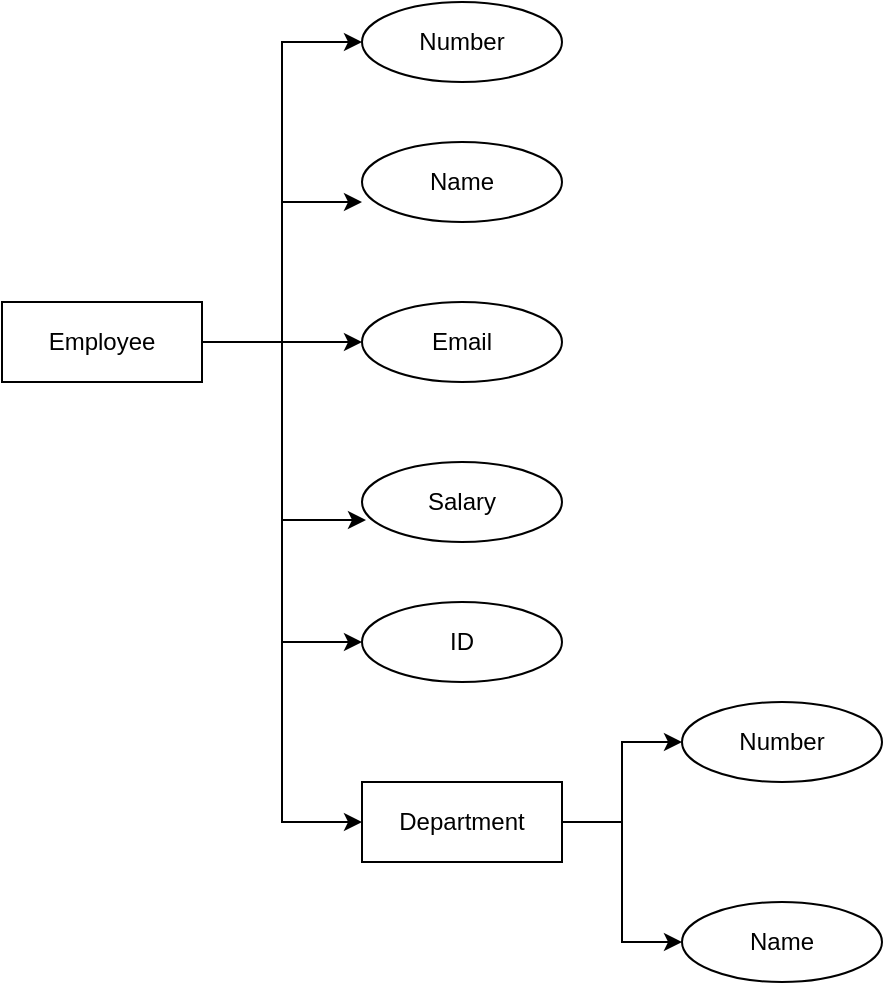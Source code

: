 <mxfile version="22.0.8" type="device">
  <diagram name="Page-1" id="oCm6gB10xAwL1SfgezjM">
    <mxGraphModel dx="1114" dy="678" grid="1" gridSize="10" guides="1" tooltips="1" connect="1" arrows="1" fold="1" page="1" pageScale="1" pageWidth="850" pageHeight="1100" math="0" shadow="0">
      <root>
        <mxCell id="0" />
        <mxCell id="1" parent="0" />
        <mxCell id="IYHGTw1EWI9kmomGwWpH-3" style="edgeStyle=orthogonalEdgeStyle;rounded=0;orthogonalLoop=1;jettySize=auto;html=1;entryX=0;entryY=0.5;entryDx=0;entryDy=0;" edge="1" parent="1" source="IYHGTw1EWI9kmomGwWpH-1" target="IYHGTw1EWI9kmomGwWpH-2">
          <mxGeometry relative="1" as="geometry" />
        </mxCell>
        <mxCell id="IYHGTw1EWI9kmomGwWpH-9" style="edgeStyle=orthogonalEdgeStyle;rounded=0;orthogonalLoop=1;jettySize=auto;html=1;entryX=0;entryY=0.5;entryDx=0;entryDy=0;" edge="1" parent="1" source="IYHGTw1EWI9kmomGwWpH-1" target="IYHGTw1EWI9kmomGwWpH-5">
          <mxGeometry relative="1" as="geometry" />
        </mxCell>
        <mxCell id="IYHGTw1EWI9kmomGwWpH-11" style="edgeStyle=orthogonalEdgeStyle;rounded=0;orthogonalLoop=1;jettySize=auto;html=1;entryX=0;entryY=0.5;entryDx=0;entryDy=0;" edge="1" parent="1" source="IYHGTw1EWI9kmomGwWpH-1" target="IYHGTw1EWI9kmomGwWpH-7">
          <mxGeometry relative="1" as="geometry" />
        </mxCell>
        <mxCell id="IYHGTw1EWI9kmomGwWpH-13" style="edgeStyle=orthogonalEdgeStyle;rounded=0;orthogonalLoop=1;jettySize=auto;html=1;entryX=0;entryY=0.5;entryDx=0;entryDy=0;" edge="1" parent="1" source="IYHGTw1EWI9kmomGwWpH-1" target="IYHGTw1EWI9kmomGwWpH-12">
          <mxGeometry relative="1" as="geometry" />
        </mxCell>
        <mxCell id="IYHGTw1EWI9kmomGwWpH-1" value="Employee" style="whiteSpace=wrap;html=1;align=center;" vertex="1" parent="1">
          <mxGeometry x="120" y="170" width="100" height="40" as="geometry" />
        </mxCell>
        <mxCell id="IYHGTw1EWI9kmomGwWpH-2" value="Number" style="ellipse;whiteSpace=wrap;html=1;align=center;" vertex="1" parent="1">
          <mxGeometry x="300" y="20" width="100" height="40" as="geometry" />
        </mxCell>
        <mxCell id="IYHGTw1EWI9kmomGwWpH-4" value="Name" style="ellipse;whiteSpace=wrap;html=1;align=center;" vertex="1" parent="1">
          <mxGeometry x="300" y="90" width="100" height="40" as="geometry" />
        </mxCell>
        <mxCell id="IYHGTw1EWI9kmomGwWpH-5" value="Email" style="ellipse;whiteSpace=wrap;html=1;align=center;" vertex="1" parent="1">
          <mxGeometry x="300" y="170" width="100" height="40" as="geometry" />
        </mxCell>
        <mxCell id="IYHGTw1EWI9kmomGwWpH-6" value="Salary" style="ellipse;whiteSpace=wrap;html=1;align=center;" vertex="1" parent="1">
          <mxGeometry x="300" y="250" width="100" height="40" as="geometry" />
        </mxCell>
        <mxCell id="IYHGTw1EWI9kmomGwWpH-7" value="ID" style="ellipse;whiteSpace=wrap;html=1;align=center;" vertex="1" parent="1">
          <mxGeometry x="300" y="320" width="100" height="40" as="geometry" />
        </mxCell>
        <mxCell id="IYHGTw1EWI9kmomGwWpH-8" style="edgeStyle=orthogonalEdgeStyle;rounded=0;orthogonalLoop=1;jettySize=auto;html=1;entryX=0;entryY=0.75;entryDx=0;entryDy=0;entryPerimeter=0;" edge="1" parent="1" source="IYHGTw1EWI9kmomGwWpH-1" target="IYHGTw1EWI9kmomGwWpH-4">
          <mxGeometry relative="1" as="geometry" />
        </mxCell>
        <mxCell id="IYHGTw1EWI9kmomGwWpH-10" style="edgeStyle=orthogonalEdgeStyle;rounded=0;orthogonalLoop=1;jettySize=auto;html=1;entryX=0.02;entryY=0.725;entryDx=0;entryDy=0;entryPerimeter=0;" edge="1" parent="1" source="IYHGTw1EWI9kmomGwWpH-1" target="IYHGTw1EWI9kmomGwWpH-6">
          <mxGeometry relative="1" as="geometry">
            <Array as="points">
              <mxPoint x="260" y="190" />
              <mxPoint x="260" y="279" />
            </Array>
          </mxGeometry>
        </mxCell>
        <mxCell id="IYHGTw1EWI9kmomGwWpH-16" style="edgeStyle=orthogonalEdgeStyle;rounded=0;orthogonalLoop=1;jettySize=auto;html=1;entryX=0;entryY=0.5;entryDx=0;entryDy=0;" edge="1" parent="1" source="IYHGTw1EWI9kmomGwWpH-12" target="IYHGTw1EWI9kmomGwWpH-14">
          <mxGeometry relative="1" as="geometry" />
        </mxCell>
        <mxCell id="IYHGTw1EWI9kmomGwWpH-17" style="edgeStyle=orthogonalEdgeStyle;rounded=0;orthogonalLoop=1;jettySize=auto;html=1;entryX=0;entryY=0.5;entryDx=0;entryDy=0;" edge="1" parent="1" source="IYHGTw1EWI9kmomGwWpH-12" target="IYHGTw1EWI9kmomGwWpH-15">
          <mxGeometry relative="1" as="geometry" />
        </mxCell>
        <mxCell id="IYHGTw1EWI9kmomGwWpH-12" value="Department" style="whiteSpace=wrap;html=1;align=center;" vertex="1" parent="1">
          <mxGeometry x="300" y="410" width="100" height="40" as="geometry" />
        </mxCell>
        <mxCell id="IYHGTw1EWI9kmomGwWpH-14" value="Number" style="ellipse;whiteSpace=wrap;html=1;align=center;" vertex="1" parent="1">
          <mxGeometry x="460" y="370" width="100" height="40" as="geometry" />
        </mxCell>
        <mxCell id="IYHGTw1EWI9kmomGwWpH-15" value="Name" style="ellipse;whiteSpace=wrap;html=1;align=center;" vertex="1" parent="1">
          <mxGeometry x="460" y="470" width="100" height="40" as="geometry" />
        </mxCell>
      </root>
    </mxGraphModel>
  </diagram>
</mxfile>
